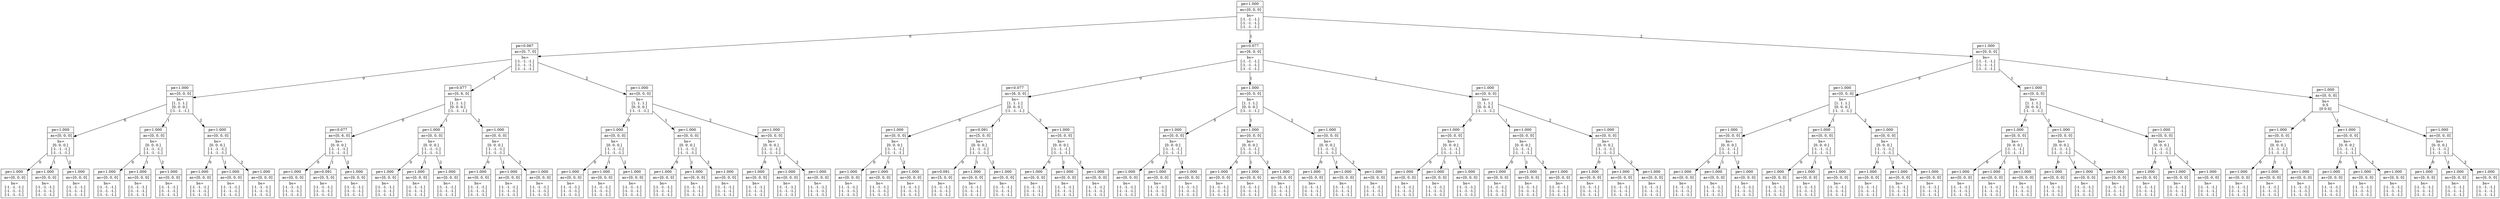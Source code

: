 digraph nodes {
	node [shape=record];
	name0 [label="{pe=1.000 | as=[0, 0, 0] | bs=\n[-1. -1. -1.]\n[-1. -1. -1.]\n[-1. -1. -1.]\n}"];
	name1 [label="{pe=0.067 | as=[0, 7, 0] | bs=\n[-1. -1. -1.]\n[-1. -1. -1.]\n[-1. -1. -1.]\n}"];
	name2 [label="{pe=1.000 | as=[0, 0, 0] | bs=\n[1. 1. 1.]\n[0. 0. 0.]\n[-1. -1. -1.]\n}"];
	name3 [label="{pe=1.000 | as=[0, 0, 0] | bs=\n[0. 0. 0.]\n[-1. -1. -1.]\n[-1. -1. -1.]\n}"];
	name4 [label="{pe=1.000 | as=[0, 0, 0] | bs=\n[-1. -1. -1.]\n[-1. -1. -1.]\n[-1. -1. -1.]\n}"];
	name3 -> name4 [label=0];
	name5 [label="{pe=1.000 | as=[0, 0, 0] | bs=\n[-1. -1. -1.]\n[-1. -1. -1.]\n[-1. -1. -1.]\n}"];
	name3 -> name5 [label=1];
	name6 [label="{pe=1.000 | as=[0, 0, 0] | bs=\n[-1. -1. -1.]\n[-1. -1. -1.]\n[-1. -1. -1.]\n}"];
	name3 -> name6 [label=2];
	name2 -> name3 [label=0];
	name7 [label="{pe=1.000 | as=[0, 0, 0] | bs=\n[0. 0. 0.]\n[-1. -1. -1.]\n[-1. -1. -1.]\n}"];
	name8 [label="{pe=1.000 | as=[0, 0, 0] | bs=\n[-1. -1. -1.]\n[-1. -1. -1.]\n[-1. -1. -1.]\n}"];
	name7 -> name8 [label=0];
	name9 [label="{pe=1.000 | as=[0, 0, 0] | bs=\n[-1. -1. -1.]\n[-1. -1. -1.]\n[-1. -1. -1.]\n}"];
	name7 -> name9 [label=1];
	name10 [label="{pe=1.000 | as=[0, 0, 0] | bs=\n[-1. -1. -1.]\n[-1. -1. -1.]\n[-1. -1. -1.]\n}"];
	name7 -> name10 [label=2];
	name2 -> name7 [label=1];
	name11 [label="{pe=1.000 | as=[0, 0, 0] | bs=\n[0. 0. 0.]\n[-1. -1. -1.]\n[-1. -1. -1.]\n}"];
	name12 [label="{pe=1.000 | as=[0, 0, 0] | bs=\n[-1. -1. -1.]\n[-1. -1. -1.]\n[-1. -1. -1.]\n}"];
	name11 -> name12 [label=0];
	name13 [label="{pe=1.000 | as=[0, 0, 0] | bs=\n[-1. -1. -1.]\n[-1. -1. -1.]\n[-1. -1. -1.]\n}"];
	name11 -> name13 [label=1];
	name14 [label="{pe=1.000 | as=[0, 0, 0] | bs=\n[-1. -1. -1.]\n[-1. -1. -1.]\n[-1. -1. -1.]\n}"];
	name11 -> name14 [label=2];
	name2 -> name11 [label=2];
	name1 -> name2 [label=0];
	name15 [label="{pe=0.077 | as=[0, 6, 0] | bs=\n[1. 1. 1.]\n[0. 0. 0.]\n[-1. -1. -1.]\n}"];
	name16 [label="{pe=0.077 | as=[0, 6, 0] | bs=\n[0. 0. 0.]\n[-1. -1. -1.]\n[-1. -1. -1.]\n}"];
	name17 [label="{pe=1.000 | as=[0, 0, 0] | bs=\n[-1. -1. -1.]\n[-1. -1. -1.]\n[-1. -1. -1.]\n}"];
	name16 -> name17 [label=0];
	name18 [label="{pe=0.091 | as=[0, 5, 0] | bs=\n[-1. -1. -1.]\n[-1. -1. -1.]\n[-1. -1. -1.]\n}"];
	name16 -> name18 [label=1];
	name19 [label="{pe=1.000 | as=[0, 0, 0] | bs=\n[-1. -1. -1.]\n[-1. -1. -1.]\n[-1. -1. -1.]\n}"];
	name16 -> name19 [label=2];
	name15 -> name16 [label=0];
	name20 [label="{pe=1.000 | as=[0, 0, 0] | bs=\n[0. 0. 0.]\n[-1. -1. -1.]\n[-1. -1. -1.]\n}"];
	name21 [label="{pe=1.000 | as=[0, 0, 0] | bs=\n[-1. -1. -1.]\n[-1. -1. -1.]\n[-1. -1. -1.]\n}"];
	name20 -> name21 [label=0];
	name22 [label="{pe=1.000 | as=[0, 0, 0] | bs=\n[-1. -1. -1.]\n[-1. -1. -1.]\n[-1. -1. -1.]\n}"];
	name20 -> name22 [label=1];
	name23 [label="{pe=1.000 | as=[0, 0, 0] | bs=\n[-1. -1. -1.]\n[-1. -1. -1.]\n[-1. -1. -1.]\n}"];
	name20 -> name23 [label=2];
	name15 -> name20 [label=1];
	name24 [label="{pe=1.000 | as=[0, 0, 0] | bs=\n[0. 0. 0.]\n[-1. -1. -1.]\n[-1. -1. -1.]\n}"];
	name25 [label="{pe=1.000 | as=[0, 0, 0] | bs=\n[-1. -1. -1.]\n[-1. -1. -1.]\n[-1. -1. -1.]\n}"];
	name24 -> name25 [label=0];
	name26 [label="{pe=1.000 | as=[0, 0, 0] | bs=\n[-1. -1. -1.]\n[-1. -1. -1.]\n[-1. -1. -1.]\n}"];
	name24 -> name26 [label=1];
	name27 [label="{pe=1.000 | as=[0, 0, 0] | bs=\n[-1. -1. -1.]\n[-1. -1. -1.]\n[-1. -1. -1.]\n}"];
	name24 -> name27 [label=2];
	name15 -> name24 [label=2];
	name1 -> name15 [label=1];
	name28 [label="{pe=1.000 | as=[0, 0, 0] | bs=\n[1. 1. 1.]\n[0. 0. 0.]\n[-1. -1. -1.]\n}"];
	name29 [label="{pe=1.000 | as=[0, 0, 0] | bs=\n[0. 0. 0.]\n[-1. -1. -1.]\n[-1. -1. -1.]\n}"];
	name30 [label="{pe=1.000 | as=[0, 0, 0] | bs=\n[-1. -1. -1.]\n[-1. -1. -1.]\n[-1. -1. -1.]\n}"];
	name29 -> name30 [label=0];
	name31 [label="{pe=1.000 | as=[0, 0, 0] | bs=\n[-1. -1. -1.]\n[-1. -1. -1.]\n[-1. -1. -1.]\n}"];
	name29 -> name31 [label=1];
	name32 [label="{pe=1.000 | as=[0, 0, 0] | bs=\n[-1. -1. -1.]\n[-1. -1. -1.]\n[-1. -1. -1.]\n}"];
	name29 -> name32 [label=2];
	name28 -> name29 [label=0];
	name33 [label="{pe=1.000 | as=[0, 0, 0] | bs=\n[0. 0. 0.]\n[-1. -1. -1.]\n[-1. -1. -1.]\n}"];
	name34 [label="{pe=1.000 | as=[0, 0, 0] | bs=\n[-1. -1. -1.]\n[-1. -1. -1.]\n[-1. -1. -1.]\n}"];
	name33 -> name34 [label=0];
	name35 [label="{pe=1.000 | as=[0, 0, 0] | bs=\n[-1. -1. -1.]\n[-1. -1. -1.]\n[-1. -1. -1.]\n}"];
	name33 -> name35 [label=1];
	name36 [label="{pe=1.000 | as=[0, 0, 0] | bs=\n[-1. -1. -1.]\n[-1. -1. -1.]\n[-1. -1. -1.]\n}"];
	name33 -> name36 [label=2];
	name28 -> name33 [label=1];
	name37 [label="{pe=1.000 | as=[0, 0, 0] | bs=\n[0. 0. 0.]\n[-1. -1. -1.]\n[-1. -1. -1.]\n}"];
	name38 [label="{pe=1.000 | as=[0, 0, 0] | bs=\n[-1. -1. -1.]\n[-1. -1. -1.]\n[-1. -1. -1.]\n}"];
	name37 -> name38 [label=0];
	name39 [label="{pe=1.000 | as=[0, 0, 0] | bs=\n[-1. -1. -1.]\n[-1. -1. -1.]\n[-1. -1. -1.]\n}"];
	name37 -> name39 [label=1];
	name40 [label="{pe=1.000 | as=[0, 0, 0] | bs=\n[-1. -1. -1.]\n[-1. -1. -1.]\n[-1. -1. -1.]\n}"];
	name37 -> name40 [label=2];
	name28 -> name37 [label=2];
	name1 -> name28 [label=2];
	name0 -> name1 [label=0];
	name41 [label="{pe=0.077 | as=[6, 0, 0] | bs=\n[-1. -1. -1.]\n[-1. -1. -1.]\n[-1. -1. -1.]\n}"];
	name42 [label="{pe=0.077 | as=[6, 0, 0] | bs=\n[1. 1. 1.]\n[0. 0. 0.]\n[-1. -1. -1.]\n}"];
	name43 [label="{pe=1.000 | as=[0, 0, 0] | bs=\n[0. 0. 0.]\n[-1. -1. -1.]\n[-1. -1. -1.]\n}"];
	name44 [label="{pe=1.000 | as=[0, 0, 0] | bs=\n[-1. -1. -1.]\n[-1. -1. -1.]\n[-1. -1. -1.]\n}"];
	name43 -> name44 [label=0];
	name45 [label="{pe=1.000 | as=[0, 0, 0] | bs=\n[-1. -1. -1.]\n[-1. -1. -1.]\n[-1. -1. -1.]\n}"];
	name43 -> name45 [label=1];
	name46 [label="{pe=1.000 | as=[0, 0, 0] | bs=\n[-1. -1. -1.]\n[-1. -1. -1.]\n[-1. -1. -1.]\n}"];
	name43 -> name46 [label=2];
	name42 -> name43 [label=0];
	name47 [label="{pe=0.091 | as=[5, 0, 0] | bs=\n[0. 0. 0.]\n[-1. -1. -1.]\n[-1. -1. -1.]\n}"];
	name48 [label="{pe=0.091 | as=[5, 0, 0] | bs=\n[-1. -1. -1.]\n[-1. -1. -1.]\n[-1. -1. -1.]\n}"];
	name47 -> name48 [label=0];
	name49 [label="{pe=1.000 | as=[0, 0, 0] | bs=\n[-1. -1. -1.]\n[-1. -1. -1.]\n[-1. -1. -1.]\n}"];
	name47 -> name49 [label=1];
	name50 [label="{pe=1.000 | as=[0, 0, 0] | bs=\n[-1. -1. -1.]\n[-1. -1. -1.]\n[-1. -1. -1.]\n}"];
	name47 -> name50 [label=2];
	name42 -> name47 [label=1];
	name51 [label="{pe=1.000 | as=[0, 0, 0] | bs=\n[0. 0. 0.]\n[-1. -1. -1.]\n[-1. -1. -1.]\n}"];
	name52 [label="{pe=1.000 | as=[0, 0, 0] | bs=\n[-1. -1. -1.]\n[-1. -1. -1.]\n[-1. -1. -1.]\n}"];
	name51 -> name52 [label=0];
	name53 [label="{pe=1.000 | as=[0, 0, 0] | bs=\n[-1. -1. -1.]\n[-1. -1. -1.]\n[-1. -1. -1.]\n}"];
	name51 -> name53 [label=1];
	name54 [label="{pe=1.000 | as=[0, 0, 0] | bs=\n[-1. -1. -1.]\n[-1. -1. -1.]\n[-1. -1. -1.]\n}"];
	name51 -> name54 [label=2];
	name42 -> name51 [label=2];
	name41 -> name42 [label=0];
	name55 [label="{pe=1.000 | as=[0, 0, 0] | bs=\n[1. 1. 1.]\n[0. 0. 0.]\n[-1. -1. -1.]\n}"];
	name56 [label="{pe=1.000 | as=[0, 0, 0] | bs=\n[0. 0. 0.]\n[-1. -1. -1.]\n[-1. -1. -1.]\n}"];
	name57 [label="{pe=1.000 | as=[0, 0, 0] | bs=\n[-1. -1. -1.]\n[-1. -1. -1.]\n[-1. -1. -1.]\n}"];
	name56 -> name57 [label=0];
	name58 [label="{pe=1.000 | as=[0, 0, 0] | bs=\n[-1. -1. -1.]\n[-1. -1. -1.]\n[-1. -1. -1.]\n}"];
	name56 -> name58 [label=1];
	name59 [label="{pe=1.000 | as=[0, 0, 0] | bs=\n[-1. -1. -1.]\n[-1. -1. -1.]\n[-1. -1. -1.]\n}"];
	name56 -> name59 [label=2];
	name55 -> name56 [label=0];
	name60 [label="{pe=1.000 | as=[0, 0, 0] | bs=\n[0. 0. 0.]\n[-1. -1. -1.]\n[-1. -1. -1.]\n}"];
	name61 [label="{pe=1.000 | as=[0, 0, 0] | bs=\n[-1. -1. -1.]\n[-1. -1. -1.]\n[-1. -1. -1.]\n}"];
	name60 -> name61 [label=0];
	name62 [label="{pe=1.000 | as=[0, 0, 0] | bs=\n[-1. -1. -1.]\n[-1. -1. -1.]\n[-1. -1. -1.]\n}"];
	name60 -> name62 [label=1];
	name63 [label="{pe=1.000 | as=[0, 0, 0] | bs=\n[-1. -1. -1.]\n[-1. -1. -1.]\n[-1. -1. -1.]\n}"];
	name60 -> name63 [label=2];
	name55 -> name60 [label=1];
	name64 [label="{pe=1.000 | as=[0, 0, 0] | bs=\n[0. 0. 0.]\n[-1. -1. -1.]\n[-1. -1. -1.]\n}"];
	name65 [label="{pe=1.000 | as=[0, 0, 0] | bs=\n[-1. -1. -1.]\n[-1. -1. -1.]\n[-1. -1. -1.]\n}"];
	name64 -> name65 [label=0];
	name66 [label="{pe=1.000 | as=[0, 0, 0] | bs=\n[-1. -1. -1.]\n[-1. -1. -1.]\n[-1. -1. -1.]\n}"];
	name64 -> name66 [label=1];
	name67 [label="{pe=1.000 | as=[0, 0, 0] | bs=\n[-1. -1. -1.]\n[-1. -1. -1.]\n[-1. -1. -1.]\n}"];
	name64 -> name67 [label=2];
	name55 -> name64 [label=2];
	name41 -> name55 [label=1];
	name68 [label="{pe=1.000 | as=[0, 0, 0] | bs=\n[1. 1. 1.]\n[0. 0. 0.]\n[-1. -1. -1.]\n}"];
	name69 [label="{pe=1.000 | as=[0, 0, 0] | bs=\n[0. 0. 0.]\n[-1. -1. -1.]\n[-1. -1. -1.]\n}"];
	name70 [label="{pe=1.000 | as=[0, 0, 0] | bs=\n[-1. -1. -1.]\n[-1. -1. -1.]\n[-1. -1. -1.]\n}"];
	name69 -> name70 [label=0];
	name71 [label="{pe=1.000 | as=[0, 0, 0] | bs=\n[-1. -1. -1.]\n[-1. -1. -1.]\n[-1. -1. -1.]\n}"];
	name69 -> name71 [label=1];
	name72 [label="{pe=1.000 | as=[0, 0, 0] | bs=\n[-1. -1. -1.]\n[-1. -1. -1.]\n[-1. -1. -1.]\n}"];
	name69 -> name72 [label=2];
	name68 -> name69 [label=0];
	name73 [label="{pe=1.000 | as=[0, 0, 0] | bs=\n[0. 0. 0.]\n[-1. -1. -1.]\n[-1. -1. -1.]\n}"];
	name74 [label="{pe=1.000 | as=[0, 0, 0] | bs=\n[-1. -1. -1.]\n[-1. -1. -1.]\n[-1. -1. -1.]\n}"];
	name73 -> name74 [label=0];
	name75 [label="{pe=1.000 | as=[0, 0, 0] | bs=\n[-1. -1. -1.]\n[-1. -1. -1.]\n[-1. -1. -1.]\n}"];
	name73 -> name75 [label=1];
	name76 [label="{pe=1.000 | as=[0, 0, 0] | bs=\n[-1. -1. -1.]\n[-1. -1. -1.]\n[-1. -1. -1.]\n}"];
	name73 -> name76 [label=2];
	name68 -> name73 [label=1];
	name77 [label="{pe=1.000 | as=[0, 0, 0] | bs=\n[0. 0. 0.]\n[-1. -1. -1.]\n[-1. -1. -1.]\n}"];
	name78 [label="{pe=1.000 | as=[0, 0, 0] | bs=\n[-1. -1. -1.]\n[-1. -1. -1.]\n[-1. -1. -1.]\n}"];
	name77 -> name78 [label=0];
	name79 [label="{pe=1.000 | as=[0, 0, 0] | bs=\n[-1. -1. -1.]\n[-1. -1. -1.]\n[-1. -1. -1.]\n}"];
	name77 -> name79 [label=1];
	name80 [label="{pe=1.000 | as=[0, 0, 0] | bs=\n[-1. -1. -1.]\n[-1. -1. -1.]\n[-1. -1. -1.]\n}"];
	name77 -> name80 [label=2];
	name68 -> name77 [label=2];
	name41 -> name68 [label=2];
	name0 -> name41 [label=1];
	name81 [label="{pe=1.000 | as=[0, 0, 0] | bs=\n[-1. -1. -1.]\n[-1. -1. -1.]\n[-1. -1. -1.]\n}"];
	name82 [label="{pe=1.000 | as=[0, 0, 0] | bs=\n[1. 1. 1.]\n[0. 0. 0.]\n[-1. -1. -1.]\n}"];
	name83 [label="{pe=1.000 | as=[0, 0, 0] | bs=\n[0. 0. 0.]\n[-1. -1. -1.]\n[-1. -1. -1.]\n}"];
	name84 [label="{pe=1.000 | as=[0, 0, 0] | bs=\n[-1. -1. -1.]\n[-1. -1. -1.]\n[-1. -1. -1.]\n}"];
	name83 -> name84 [label=0];
	name85 [label="{pe=1.000 | as=[0, 0, 0] | bs=\n[-1. -1. -1.]\n[-1. -1. -1.]\n[-1. -1. -1.]\n}"];
	name83 -> name85 [label=1];
	name86 [label="{pe=1.000 | as=[0, 0, 0] | bs=\n[-1. -1. -1.]\n[-1. -1. -1.]\n[-1. -1. -1.]\n}"];
	name83 -> name86 [label=2];
	name82 -> name83 [label=0];
	name87 [label="{pe=1.000 | as=[0, 0, 0] | bs=\n[0. 0. 0.]\n[-1. -1. -1.]\n[-1. -1. -1.]\n}"];
	name88 [label="{pe=1.000 | as=[0, 0, 0] | bs=\n[-1. -1. -1.]\n[-1. -1. -1.]\n[-1. -1. -1.]\n}"];
	name87 -> name88 [label=0];
	name89 [label="{pe=1.000 | as=[0, 0, 0] | bs=\n[-1. -1. -1.]\n[-1. -1. -1.]\n[-1. -1. -1.]\n}"];
	name87 -> name89 [label=1];
	name90 [label="{pe=1.000 | as=[0, 0, 0] | bs=\n[-1. -1. -1.]\n[-1. -1. -1.]\n[-1. -1. -1.]\n}"];
	name87 -> name90 [label=2];
	name82 -> name87 [label=1];
	name91 [label="{pe=1.000 | as=[0, 0, 0] | bs=\n[0. 0. 0.]\n[-1. -1. -1.]\n[-1. -1. -1.]\n}"];
	name92 [label="{pe=1.000 | as=[0, 0, 0] | bs=\n[-1. -1. -1.]\n[-1. -1. -1.]\n[-1. -1. -1.]\n}"];
	name91 -> name92 [label=0];
	name93 [label="{pe=1.000 | as=[0, 0, 0] | bs=\n[-1. -1. -1.]\n[-1. -1. -1.]\n[-1. -1. -1.]\n}"];
	name91 -> name93 [label=1];
	name94 [label="{pe=1.000 | as=[0, 0, 0] | bs=\n[-1. -1. -1.]\n[-1. -1. -1.]\n[-1. -1. -1.]\n}"];
	name91 -> name94 [label=2];
	name82 -> name91 [label=2];
	name81 -> name82 [label=0];
	name95 [label="{pe=1.000 | as=[0, 0, 0] | bs=\n[1. 1. 1.]\n[0. 0. 0.]\n[-1. -1. -1.]\n}"];
	name96 [label="{pe=1.000 | as=[0, 0, 0] | bs=\n[0. 0. 0.]\n[-1. -1. -1.]\n[-1. -1. -1.]\n}"];
	name97 [label="{pe=1.000 | as=[0, 0, 0] | bs=\n[-1. -1. -1.]\n[-1. -1. -1.]\n[-1. -1. -1.]\n}"];
	name96 -> name97 [label=0];
	name98 [label="{pe=1.000 | as=[0, 0, 0] | bs=\n[-1. -1. -1.]\n[-1. -1. -1.]\n[-1. -1. -1.]\n}"];
	name96 -> name98 [label=1];
	name99 [label="{pe=1.000 | as=[0, 0, 0] | bs=\n[-1. -1. -1.]\n[-1. -1. -1.]\n[-1. -1. -1.]\n}"];
	name96 -> name99 [label=2];
	name95 -> name96 [label=0];
	name100 [label="{pe=1.000 | as=[0, 0, 0] | bs=\n[0. 0. 0.]\n[-1. -1. -1.]\n[-1. -1. -1.]\n}"];
	name101 [label="{pe=1.000 | as=[0, 0, 0] | bs=\n[-1. -1. -1.]\n[-1. -1. -1.]\n[-1. -1. -1.]\n}"];
	name100 -> name101 [label=0];
	name102 [label="{pe=1.000 | as=[0, 0, 0] | bs=\n[-1. -1. -1.]\n[-1. -1. -1.]\n[-1. -1. -1.]\n}"];
	name100 -> name102 [label=1];
	name103 [label="{pe=1.000 | as=[0, 0, 0] | bs=\n[-1. -1. -1.]\n[-1. -1. -1.]\n[-1. -1. -1.]\n}"];
	name100 -> name103 [label=2];
	name95 -> name100 [label=1];
	name104 [label="{pe=1.000 | as=[0, 0, 0] | bs=\n[0. 0. 0.]\n[-1. -1. -1.]\n[-1. -1. -1.]\n}"];
	name105 [label="{pe=1.000 | as=[0, 0, 0] | bs=\n[-1. -1. -1.]\n[-1. -1. -1.]\n[-1. -1. -1.]\n}"];
	name104 -> name105 [label=0];
	name106 [label="{pe=1.000 | as=[0, 0, 0] | bs=\n[-1. -1. -1.]\n[-1. -1. -1.]\n[-1. -1. -1.]\n}"];
	name104 -> name106 [label=1];
	name107 [label="{pe=1.000 | as=[0, 0, 0] | bs=\n[-1. -1. -1.]\n[-1. -1. -1.]\n[-1. -1. -1.]\n}"];
	name104 -> name107 [label=2];
	name95 -> name104 [label=2];
	name81 -> name95 [label=1];
	name108 [label="{pe=1.000 | as=[0, 0, 0] | bs=\n0.5\n[0 0 0]\n}"];
	name109 [label="{pe=1.000 | as=[0, 0, 0] | bs=\n[0. 0. 0.]\n[-1. -1. -1.]\n[-1. -1. -1.]\n}"];
	name110 [label="{pe=1.000 | as=[0, 0, 0] | bs=\n[-1. -1. -1.]\n[-1. -1. -1.]\n[-1. -1. -1.]\n}"];
	name109 -> name110 [label=0];
	name111 [label="{pe=1.000 | as=[0, 0, 0] | bs=\n[-1. -1. -1.]\n[-1. -1. -1.]\n[-1. -1. -1.]\n}"];
	name109 -> name111 [label=1];
	name112 [label="{pe=1.000 | as=[0, 0, 0] | bs=\n[-1. -1. -1.]\n[-1. -1. -1.]\n[-1. -1. -1.]\n}"];
	name109 -> name112 [label=2];
	name108 -> name109 [label=0];
	name113 [label="{pe=1.000 | as=[0, 0, 0] | bs=\n[0. 0. 0.]\n[-1. -1. -1.]\n[-1. -1. -1.]\n}"];
	name114 [label="{pe=1.000 | as=[0, 0, 0] | bs=\n[-1. -1. -1.]\n[-1. -1. -1.]\n[-1. -1. -1.]\n}"];
	name113 -> name114 [label=0];
	name115 [label="{pe=1.000 | as=[0, 0, 0] | bs=\n[-1. -1. -1.]\n[-1. -1. -1.]\n[-1. -1. -1.]\n}"];
	name113 -> name115 [label=1];
	name116 [label="{pe=1.000 | as=[0, 0, 0] | bs=\n[-1. -1. -1.]\n[-1. -1. -1.]\n[-1. -1. -1.]\n}"];
	name113 -> name116 [label=2];
	name108 -> name113 [label=1];
	name117 [label="{pe=1.000 | as=[0, 0, 0] | bs=\n[0. 0. 0.]\n[-1. -1. -1.]\n[-1. -1. -1.]\n}"];
	name118 [label="{pe=1.000 | as=[0, 0, 0] | bs=\n[-1. -1. -1.]\n[-1. -1. -1.]\n[-1. -1. -1.]\n}"];
	name117 -> name118 [label=0];
	name119 [label="{pe=1.000 | as=[0, 0, 0] | bs=\n[-1. -1. -1.]\n[-1. -1. -1.]\n[-1. -1. -1.]\n}"];
	name117 -> name119 [label=1];
	name120 [label="{pe=1.000 | as=[0, 0, 0] | bs=\n[-1. -1. -1.]\n[-1. -1. -1.]\n[-1. -1. -1.]\n}"];
	name117 -> name120 [label=2];
	name108 -> name117 [label=2];
	name81 -> name108 [label=2];
	name0 -> name81 [label=2];
}

